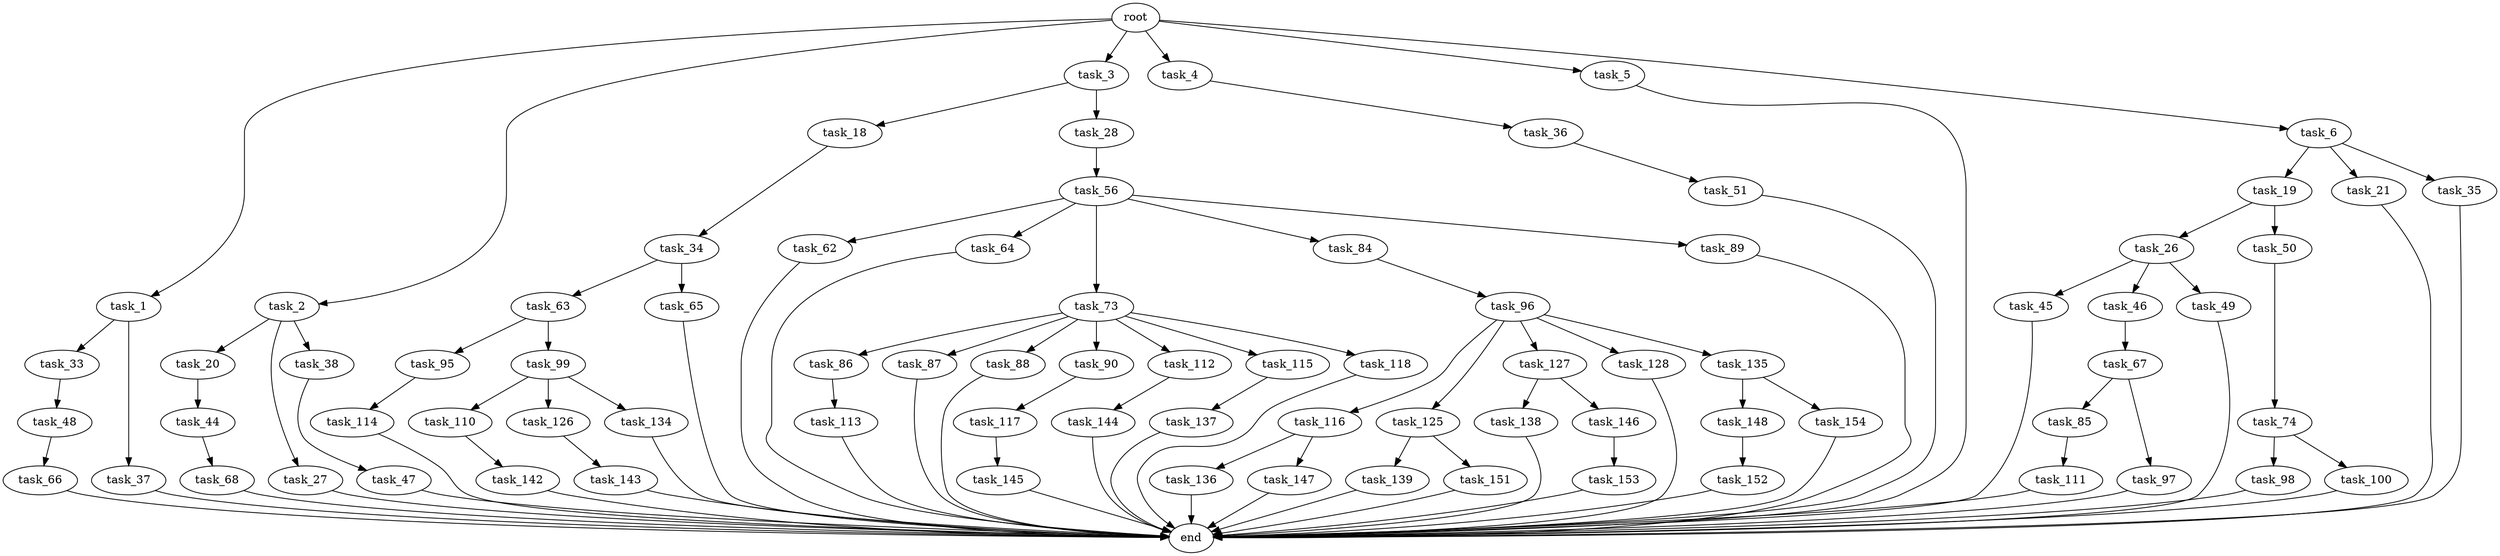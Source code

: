 digraph G {
  root [size="0.000000"];
  task_1 [size="1073741824000.000000"];
  task_2 [size="280984574920.000000"];
  task_3 [size="99311788887.000000"];
  task_4 [size="549755813888.000000"];
  task_5 [size="4403902733.000000"];
  task_6 [size="126229814000.000000"];
  task_18 [size="480392599239.000000"];
  task_19 [size="21923552659.000000"];
  task_20 [size="500913220508.000000"];
  task_21 [size="350719995628.000000"];
  task_26 [size="1073741824000.000000"];
  task_27 [size="782757789696.000000"];
  task_28 [size="28403300517.000000"];
  task_33 [size="4172681654.000000"];
  task_34 [size="134217728000.000000"];
  task_35 [size="134217728000.000000"];
  task_36 [size="1073741824000.000000"];
  task_37 [size="74925009270.000000"];
  task_38 [size="368293445632.000000"];
  task_44 [size="1144338597.000000"];
  task_45 [size="969252722617.000000"];
  task_46 [size="283571412984.000000"];
  task_47 [size="2755459480.000000"];
  task_48 [size="37102989634.000000"];
  task_49 [size="8163253612.000000"];
  task_50 [size="3032436153.000000"];
  task_51 [size="549755813888.000000"];
  task_56 [size="16033404822.000000"];
  task_62 [size="93144801078.000000"];
  task_63 [size="124536476499.000000"];
  task_64 [size="14491270314.000000"];
  task_65 [size="23654301127.000000"];
  task_66 [size="208937773455.000000"];
  task_67 [size="68719476736.000000"];
  task_68 [size="8589934592.000000"];
  task_73 [size="279749666404.000000"];
  task_74 [size="19885378454.000000"];
  task_84 [size="22030768055.000000"];
  task_85 [size="12950095408.000000"];
  task_86 [size="878108910520.000000"];
  task_87 [size="224212460045.000000"];
  task_88 [size="8589934592.000000"];
  task_89 [size="37025453889.000000"];
  task_90 [size="214332969670.000000"];
  task_95 [size="231928233984.000000"];
  task_96 [size="8589934592.000000"];
  task_97 [size="11159574895.000000"];
  task_98 [size="368293445632.000000"];
  task_99 [size="6570087497.000000"];
  task_100 [size="88871204660.000000"];
  task_110 [size="782757789696.000000"];
  task_111 [size="231928233984.000000"];
  task_112 [size="335974539931.000000"];
  task_113 [size="28991029248.000000"];
  task_114 [size="118209324077.000000"];
  task_115 [size="28991029248.000000"];
  task_116 [size="28991029248.000000"];
  task_117 [size="21122968037.000000"];
  task_118 [size="231928233984.000000"];
  task_125 [size="782757789696.000000"];
  task_126 [size="231928233984.000000"];
  task_127 [size="1640009722.000000"];
  task_128 [size="77689359103.000000"];
  task_134 [size="113282842901.000000"];
  task_135 [size="27656121747.000000"];
  task_136 [size="231928233984.000000"];
  task_137 [size="68719476736.000000"];
  task_138 [size="28991029248.000000"];
  task_139 [size="1254533723478.000000"];
  task_142 [size="125344402367.000000"];
  task_143 [size="21898273058.000000"];
  task_144 [size="7807592931.000000"];
  task_145 [size="231928233984.000000"];
  task_146 [size="333825542730.000000"];
  task_147 [size="782757789696.000000"];
  task_148 [size="652938408045.000000"];
  task_151 [size="134217728000.000000"];
  task_152 [size="782757789696.000000"];
  task_153 [size="368293445632.000000"];
  task_154 [size="855129312005.000000"];
  end [size="0.000000"];

  root -> task_1 [size="1.000000"];
  root -> task_2 [size="1.000000"];
  root -> task_3 [size="1.000000"];
  root -> task_4 [size="1.000000"];
  root -> task_5 [size="1.000000"];
  root -> task_6 [size="1.000000"];
  task_1 -> task_33 [size="838860800.000000"];
  task_1 -> task_37 [size="838860800.000000"];
  task_2 -> task_20 [size="679477248.000000"];
  task_2 -> task_27 [size="679477248.000000"];
  task_2 -> task_38 [size="679477248.000000"];
  task_3 -> task_18 [size="75497472.000000"];
  task_3 -> task_28 [size="75497472.000000"];
  task_4 -> task_36 [size="536870912.000000"];
  task_5 -> end [size="1.000000"];
  task_6 -> task_19 [size="134217728.000000"];
  task_6 -> task_21 [size="134217728.000000"];
  task_6 -> task_35 [size="134217728.000000"];
  task_18 -> task_34 [size="411041792.000000"];
  task_19 -> task_26 [size="411041792.000000"];
  task_19 -> task_50 [size="411041792.000000"];
  task_20 -> task_44 [size="838860800.000000"];
  task_21 -> end [size="1.000000"];
  task_26 -> task_45 [size="838860800.000000"];
  task_26 -> task_46 [size="838860800.000000"];
  task_26 -> task_49 [size="838860800.000000"];
  task_27 -> end [size="1.000000"];
  task_28 -> task_56 [size="679477248.000000"];
  task_33 -> task_48 [size="134217728.000000"];
  task_34 -> task_63 [size="209715200.000000"];
  task_34 -> task_65 [size="209715200.000000"];
  task_35 -> end [size="1.000000"];
  task_36 -> task_51 [size="838860800.000000"];
  task_37 -> end [size="1.000000"];
  task_38 -> task_47 [size="411041792.000000"];
  task_44 -> task_68 [size="134217728.000000"];
  task_45 -> end [size="1.000000"];
  task_46 -> task_67 [size="679477248.000000"];
  task_47 -> end [size="1.000000"];
  task_48 -> task_66 [size="75497472.000000"];
  task_49 -> end [size="1.000000"];
  task_50 -> task_74 [size="75497472.000000"];
  task_51 -> end [size="1.000000"];
  task_56 -> task_62 [size="679477248.000000"];
  task_56 -> task_64 [size="679477248.000000"];
  task_56 -> task_73 [size="679477248.000000"];
  task_56 -> task_84 [size="679477248.000000"];
  task_56 -> task_89 [size="679477248.000000"];
  task_62 -> end [size="1.000000"];
  task_63 -> task_95 [size="134217728.000000"];
  task_63 -> task_99 [size="134217728.000000"];
  task_64 -> end [size="1.000000"];
  task_65 -> end [size="1.000000"];
  task_66 -> end [size="1.000000"];
  task_67 -> task_85 [size="134217728.000000"];
  task_67 -> task_97 [size="134217728.000000"];
  task_68 -> end [size="1.000000"];
  task_73 -> task_86 [size="301989888.000000"];
  task_73 -> task_87 [size="301989888.000000"];
  task_73 -> task_88 [size="301989888.000000"];
  task_73 -> task_90 [size="301989888.000000"];
  task_73 -> task_112 [size="301989888.000000"];
  task_73 -> task_115 [size="301989888.000000"];
  task_73 -> task_118 [size="301989888.000000"];
  task_74 -> task_98 [size="75497472.000000"];
  task_74 -> task_100 [size="75497472.000000"];
  task_84 -> task_96 [size="536870912.000000"];
  task_85 -> task_111 [size="679477248.000000"];
  task_86 -> task_113 [size="679477248.000000"];
  task_87 -> end [size="1.000000"];
  task_88 -> end [size="1.000000"];
  task_89 -> end [size="1.000000"];
  task_90 -> task_117 [size="838860800.000000"];
  task_95 -> task_114 [size="301989888.000000"];
  task_96 -> task_116 [size="33554432.000000"];
  task_96 -> task_125 [size="33554432.000000"];
  task_96 -> task_127 [size="33554432.000000"];
  task_96 -> task_128 [size="33554432.000000"];
  task_96 -> task_135 [size="33554432.000000"];
  task_97 -> end [size="1.000000"];
  task_98 -> end [size="1.000000"];
  task_99 -> task_110 [size="209715200.000000"];
  task_99 -> task_126 [size="209715200.000000"];
  task_99 -> task_134 [size="209715200.000000"];
  task_100 -> end [size="1.000000"];
  task_110 -> task_142 [size="679477248.000000"];
  task_111 -> end [size="1.000000"];
  task_112 -> task_144 [size="411041792.000000"];
  task_113 -> end [size="1.000000"];
  task_114 -> end [size="1.000000"];
  task_115 -> task_137 [size="75497472.000000"];
  task_116 -> task_136 [size="75497472.000000"];
  task_116 -> task_147 [size="75497472.000000"];
  task_117 -> task_145 [size="411041792.000000"];
  task_118 -> end [size="1.000000"];
  task_125 -> task_139 [size="679477248.000000"];
  task_125 -> task_151 [size="679477248.000000"];
  task_126 -> task_143 [size="301989888.000000"];
  task_127 -> task_138 [size="75497472.000000"];
  task_127 -> task_146 [size="75497472.000000"];
  task_128 -> end [size="1.000000"];
  task_134 -> end [size="1.000000"];
  task_135 -> task_148 [size="679477248.000000"];
  task_135 -> task_154 [size="679477248.000000"];
  task_136 -> end [size="1.000000"];
  task_137 -> end [size="1.000000"];
  task_138 -> end [size="1.000000"];
  task_139 -> end [size="1.000000"];
  task_142 -> end [size="1.000000"];
  task_143 -> end [size="1.000000"];
  task_144 -> end [size="1.000000"];
  task_145 -> end [size="1.000000"];
  task_146 -> task_153 [size="536870912.000000"];
  task_147 -> end [size="1.000000"];
  task_148 -> task_152 [size="536870912.000000"];
  task_151 -> end [size="1.000000"];
  task_152 -> end [size="1.000000"];
  task_153 -> end [size="1.000000"];
  task_154 -> end [size="1.000000"];
}
